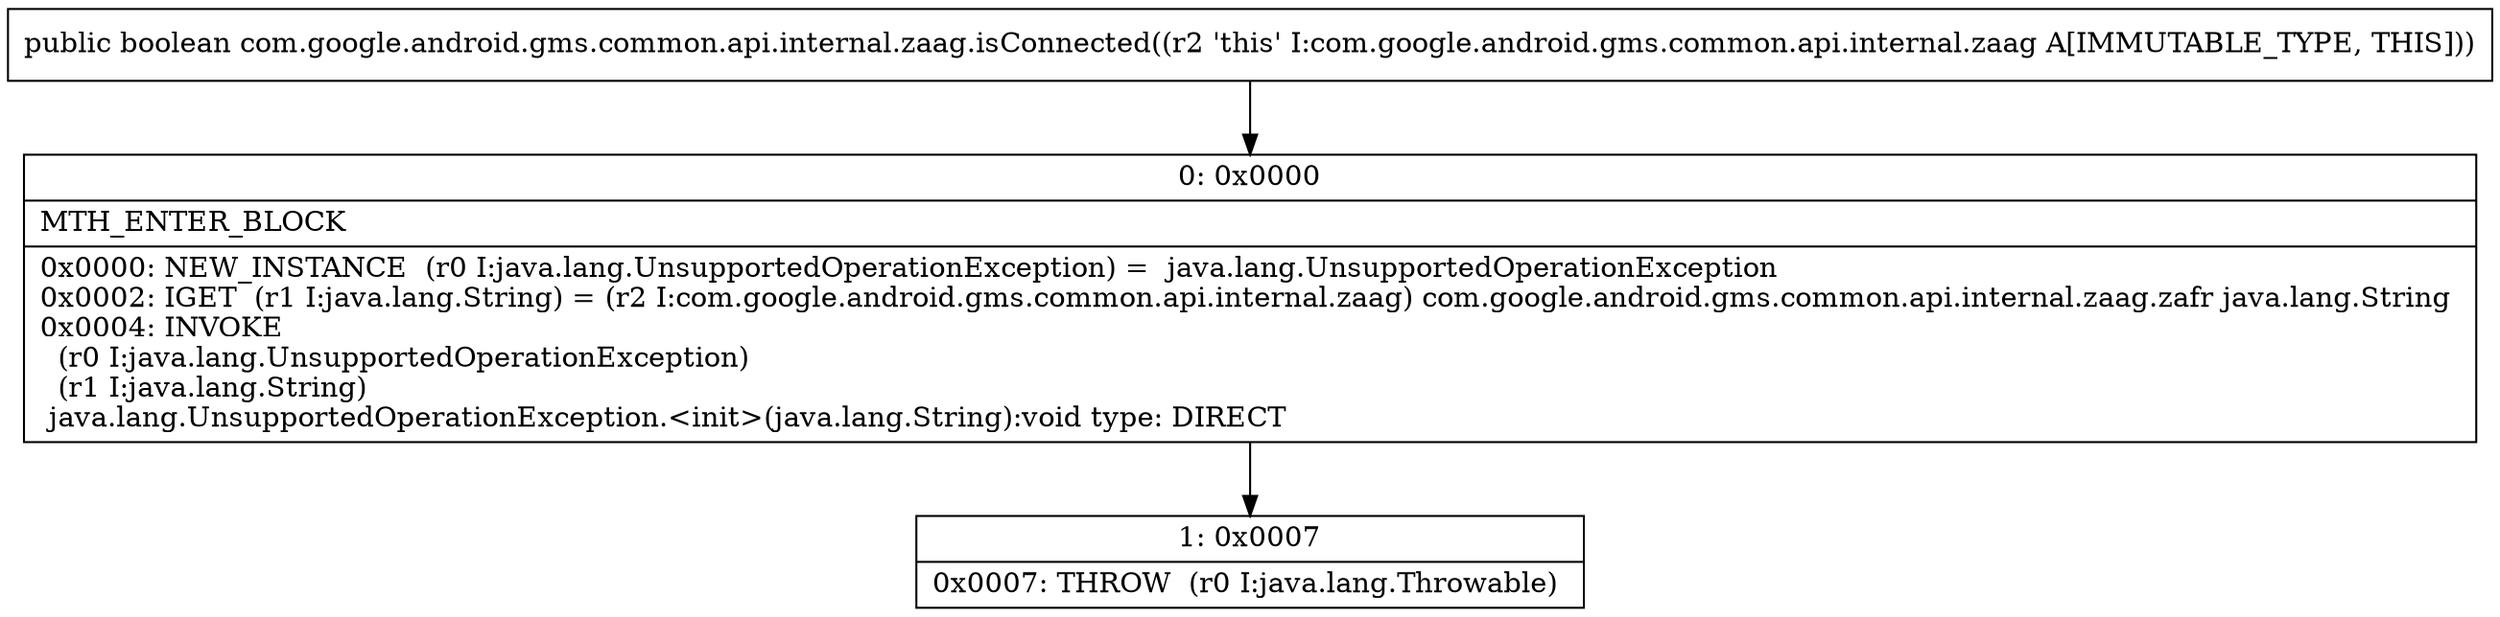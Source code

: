 digraph "CFG forcom.google.android.gms.common.api.internal.zaag.isConnected()Z" {
Node_0 [shape=record,label="{0\:\ 0x0000|MTH_ENTER_BLOCK\l|0x0000: NEW_INSTANCE  (r0 I:java.lang.UnsupportedOperationException) =  java.lang.UnsupportedOperationException \l0x0002: IGET  (r1 I:java.lang.String) = (r2 I:com.google.android.gms.common.api.internal.zaag) com.google.android.gms.common.api.internal.zaag.zafr java.lang.String \l0x0004: INVOKE  \l  (r0 I:java.lang.UnsupportedOperationException)\l  (r1 I:java.lang.String)\l java.lang.UnsupportedOperationException.\<init\>(java.lang.String):void type: DIRECT \l}"];
Node_1 [shape=record,label="{1\:\ 0x0007|0x0007: THROW  (r0 I:java.lang.Throwable) \l}"];
MethodNode[shape=record,label="{public boolean com.google.android.gms.common.api.internal.zaag.isConnected((r2 'this' I:com.google.android.gms.common.api.internal.zaag A[IMMUTABLE_TYPE, THIS])) }"];
MethodNode -> Node_0;
Node_0 -> Node_1;
}

